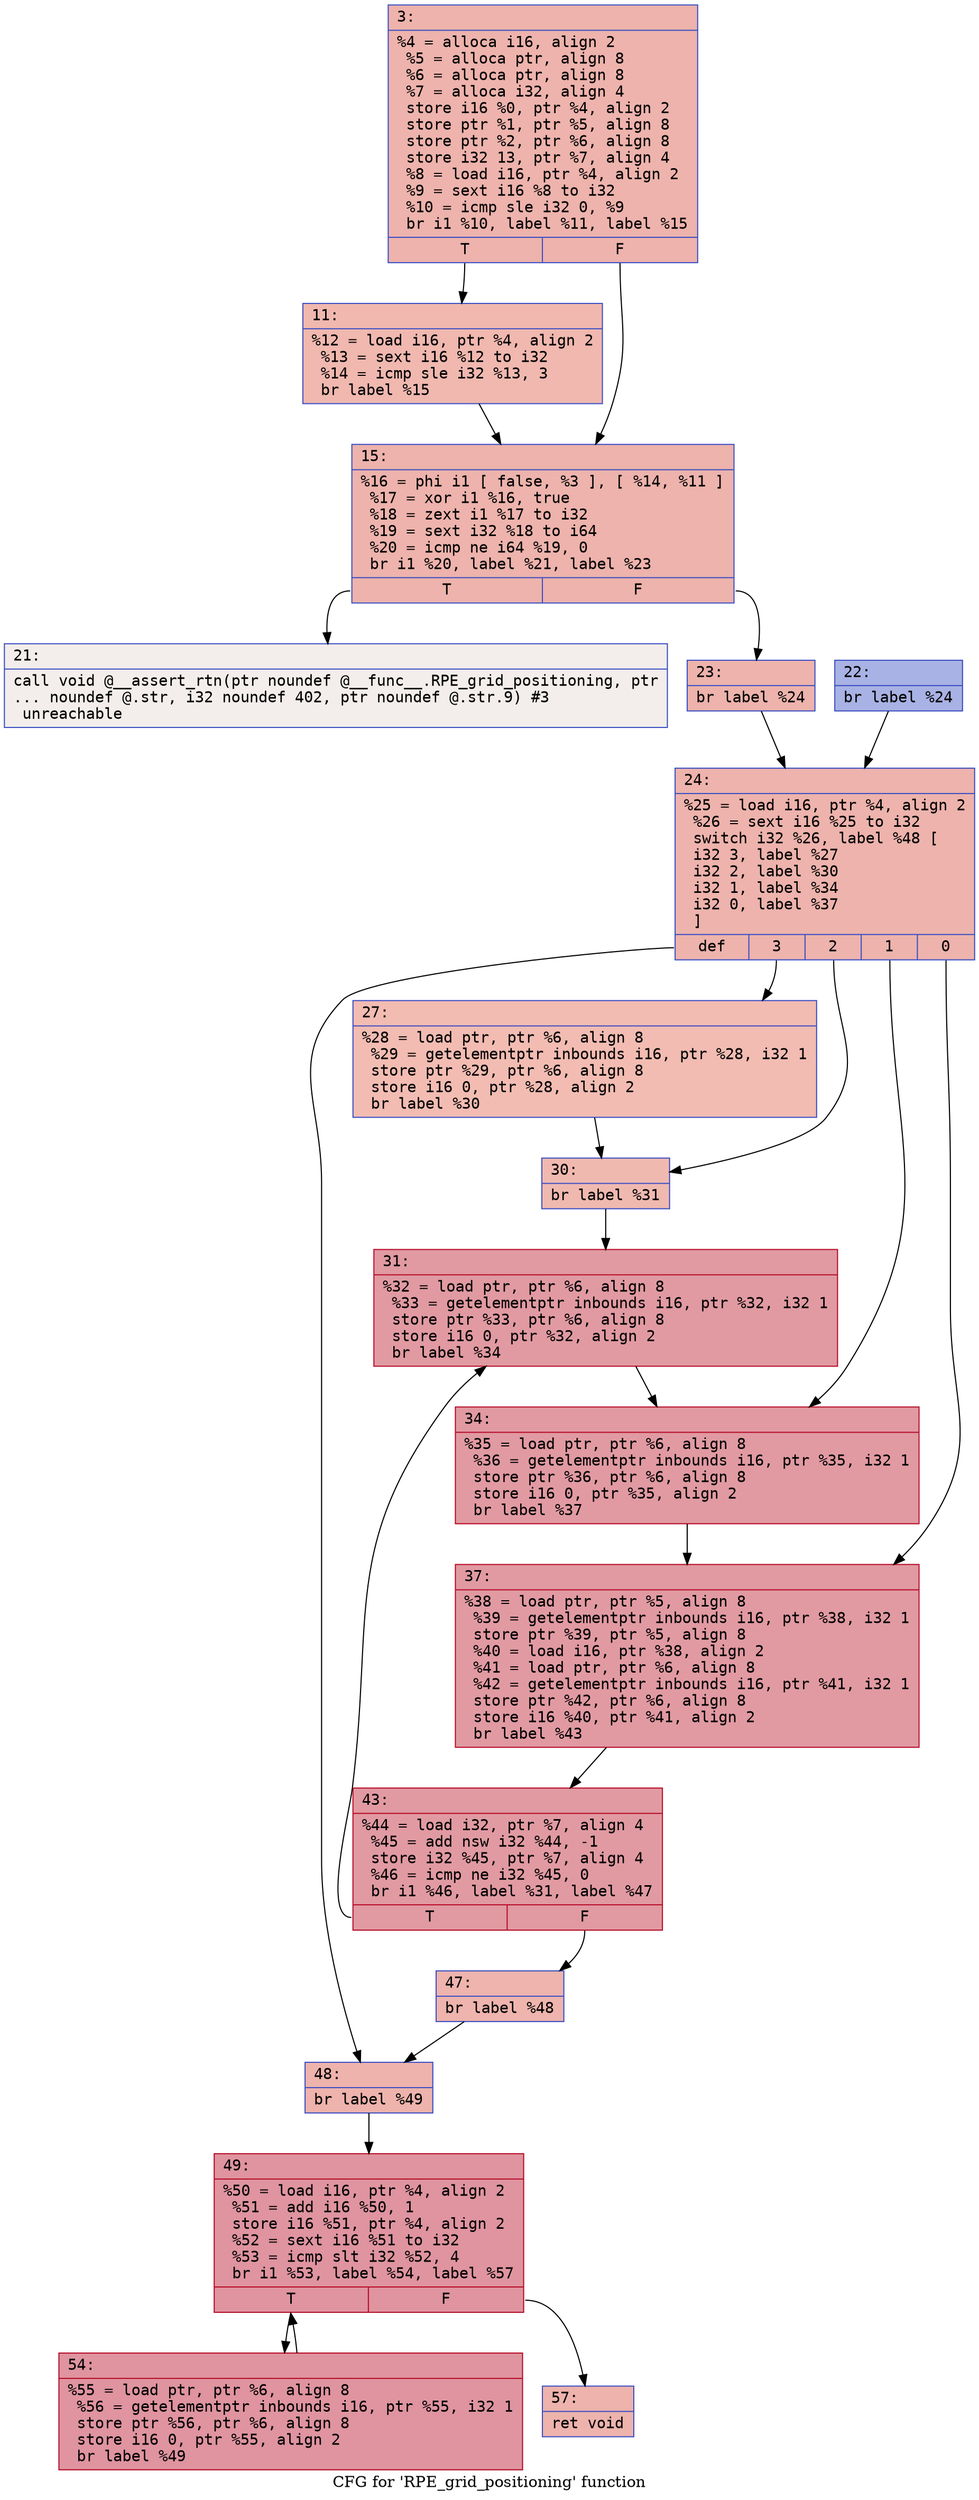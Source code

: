 digraph "CFG for 'RPE_grid_positioning' function" {
	label="CFG for 'RPE_grid_positioning' function";

	Node0x600002d5c780 [shape=record,color="#3d50c3ff", style=filled, fillcolor="#d6524470" fontname="Courier",label="{3:\l|  %4 = alloca i16, align 2\l  %5 = alloca ptr, align 8\l  %6 = alloca ptr, align 8\l  %7 = alloca i32, align 4\l  store i16 %0, ptr %4, align 2\l  store ptr %1, ptr %5, align 8\l  store ptr %2, ptr %6, align 8\l  store i32 13, ptr %7, align 4\l  %8 = load i16, ptr %4, align 2\l  %9 = sext i16 %8 to i32\l  %10 = icmp sle i32 0, %9\l  br i1 %10, label %11, label %15\l|{<s0>T|<s1>F}}"];
	Node0x600002d5c780:s0 -> Node0x600002d5ca00[tooltip="3 -> 11\nProbability 50.00%" ];
	Node0x600002d5c780:s1 -> Node0x600002d5ca50[tooltip="3 -> 15\nProbability 50.00%" ];
	Node0x600002d5ca00 [shape=record,color="#3d50c3ff", style=filled, fillcolor="#dc5d4a70" fontname="Courier",label="{11:\l|  %12 = load i16, ptr %4, align 2\l  %13 = sext i16 %12 to i32\l  %14 = icmp sle i32 %13, 3\l  br label %15\l}"];
	Node0x600002d5ca00 -> Node0x600002d5ca50[tooltip="11 -> 15\nProbability 100.00%" ];
	Node0x600002d5ca50 [shape=record,color="#3d50c3ff", style=filled, fillcolor="#d6524470" fontname="Courier",label="{15:\l|  %16 = phi i1 [ false, %3 ], [ %14, %11 ]\l  %17 = xor i1 %16, true\l  %18 = zext i1 %17 to i32\l  %19 = sext i32 %18 to i64\l  %20 = icmp ne i64 %19, 0\l  br i1 %20, label %21, label %23\l|{<s0>T|<s1>F}}"];
	Node0x600002d5ca50:s0 -> Node0x600002d5caa0[tooltip="15 -> 21\nProbability 0.00%" ];
	Node0x600002d5ca50:s1 -> Node0x600002d5cb40[tooltip="15 -> 23\nProbability 100.00%" ];
	Node0x600002d5caa0 [shape=record,color="#3d50c3ff", style=filled, fillcolor="#e5d8d170" fontname="Courier",label="{21:\l|  call void @__assert_rtn(ptr noundef @__func__.RPE_grid_positioning, ptr\l... noundef @.str, i32 noundef 402, ptr noundef @.str.9) #3\l  unreachable\l}"];
	Node0x600002d5caf0 [shape=record,color="#3d50c3ff", style=filled, fillcolor="#3d50c370" fontname="Courier",label="{22:\l|  br label %24\l}"];
	Node0x600002d5caf0 -> Node0x600002d5cb90[tooltip="22 -> 24\nProbability 100.00%" ];
	Node0x600002d5cb40 [shape=record,color="#3d50c3ff", style=filled, fillcolor="#d6524470" fontname="Courier",label="{23:\l|  br label %24\l}"];
	Node0x600002d5cb40 -> Node0x600002d5cb90[tooltip="23 -> 24\nProbability 100.00%" ];
	Node0x600002d5cb90 [shape=record,color="#3d50c3ff", style=filled, fillcolor="#d6524470" fontname="Courier",label="{24:\l|  %25 = load i16, ptr %4, align 2\l  %26 = sext i16 %25 to i32\l  switch i32 %26, label %48 [\l    i32 3, label %27\l    i32 2, label %30\l    i32 1, label %34\l    i32 0, label %37\l  ]\l|{<s0>def|<s1>3|<s2>2|<s3>1|<s4>0}}"];
	Node0x600002d5cb90:s0 -> Node0x600002d5ce10[tooltip="24 -> 48\nProbability 20.00%" ];
	Node0x600002d5cb90:s1 -> Node0x600002d5cbe0[tooltip="24 -> 27\nProbability 20.00%" ];
	Node0x600002d5cb90:s2 -> Node0x600002d5cc30[tooltip="24 -> 30\nProbability 20.00%" ];
	Node0x600002d5cb90:s3 -> Node0x600002d5ccd0[tooltip="24 -> 34\nProbability 20.00%" ];
	Node0x600002d5cb90:s4 -> Node0x600002d5cd20[tooltip="24 -> 37\nProbability 20.00%" ];
	Node0x600002d5cbe0 [shape=record,color="#3d50c3ff", style=filled, fillcolor="#e1675170" fontname="Courier",label="{27:\l|  %28 = load ptr, ptr %6, align 8\l  %29 = getelementptr inbounds i16, ptr %28, i32 1\l  store ptr %29, ptr %6, align 8\l  store i16 0, ptr %28, align 2\l  br label %30\l}"];
	Node0x600002d5cbe0 -> Node0x600002d5cc30[tooltip="27 -> 30\nProbability 100.00%" ];
	Node0x600002d5cc30 [shape=record,color="#3d50c3ff", style=filled, fillcolor="#de614d70" fontname="Courier",label="{30:\l|  br label %31\l}"];
	Node0x600002d5cc30 -> Node0x600002d5cc80[tooltip="30 -> 31\nProbability 100.00%" ];
	Node0x600002d5cc80 [shape=record,color="#b70d28ff", style=filled, fillcolor="#bb1b2c70" fontname="Courier",label="{31:\l|  %32 = load ptr, ptr %6, align 8\l  %33 = getelementptr inbounds i16, ptr %32, i32 1\l  store ptr %33, ptr %6, align 8\l  store i16 0, ptr %32, align 2\l  br label %34\l}"];
	Node0x600002d5cc80 -> Node0x600002d5ccd0[tooltip="31 -> 34\nProbability 100.00%" ];
	Node0x600002d5ccd0 [shape=record,color="#b70d28ff", style=filled, fillcolor="#bb1b2c70" fontname="Courier",label="{34:\l|  %35 = load ptr, ptr %6, align 8\l  %36 = getelementptr inbounds i16, ptr %35, i32 1\l  store ptr %36, ptr %6, align 8\l  store i16 0, ptr %35, align 2\l  br label %37\l}"];
	Node0x600002d5ccd0 -> Node0x600002d5cd20[tooltip="34 -> 37\nProbability 100.00%" ];
	Node0x600002d5cd20 [shape=record,color="#b70d28ff", style=filled, fillcolor="#bb1b2c70" fontname="Courier",label="{37:\l|  %38 = load ptr, ptr %5, align 8\l  %39 = getelementptr inbounds i16, ptr %38, i32 1\l  store ptr %39, ptr %5, align 8\l  %40 = load i16, ptr %38, align 2\l  %41 = load ptr, ptr %6, align 8\l  %42 = getelementptr inbounds i16, ptr %41, i32 1\l  store ptr %42, ptr %6, align 8\l  store i16 %40, ptr %41, align 2\l  br label %43\l}"];
	Node0x600002d5cd20 -> Node0x600002d5cd70[tooltip="37 -> 43\nProbability 100.00%" ];
	Node0x600002d5cd70 [shape=record,color="#b70d28ff", style=filled, fillcolor="#bb1b2c70" fontname="Courier",label="{43:\l|  %44 = load i32, ptr %7, align 4\l  %45 = add nsw i32 %44, -1\l  store i32 %45, ptr %7, align 4\l  %46 = icmp ne i32 %45, 0\l  br i1 %46, label %31, label %47\l|{<s0>T|<s1>F}}"];
	Node0x600002d5cd70:s0 -> Node0x600002d5cc80[tooltip="43 -> 31\nProbability 96.88%" ];
	Node0x600002d5cd70:s1 -> Node0x600002d5cdc0[tooltip="43 -> 47\nProbability 3.12%" ];
	Node0x600002d5cdc0 [shape=record,color="#3d50c3ff", style=filled, fillcolor="#d8564670" fontname="Courier",label="{47:\l|  br label %48\l}"];
	Node0x600002d5cdc0 -> Node0x600002d5ce10[tooltip="47 -> 48\nProbability 100.00%" ];
	Node0x600002d5ce10 [shape=record,color="#3d50c3ff", style=filled, fillcolor="#d6524470" fontname="Courier",label="{48:\l|  br label %49\l}"];
	Node0x600002d5ce10 -> Node0x600002d5ce60[tooltip="48 -> 49\nProbability 100.00%" ];
	Node0x600002d5ce60 [shape=record,color="#b70d28ff", style=filled, fillcolor="#b70d2870" fontname="Courier",label="{49:\l|  %50 = load i16, ptr %4, align 2\l  %51 = add i16 %50, 1\l  store i16 %51, ptr %4, align 2\l  %52 = sext i16 %51 to i32\l  %53 = icmp slt i32 %52, 4\l  br i1 %53, label %54, label %57\l|{<s0>T|<s1>F}}"];
	Node0x600002d5ce60:s0 -> Node0x600002d5ceb0[tooltip="49 -> 54\nProbability 96.88%" ];
	Node0x600002d5ce60:s1 -> Node0x600002d5cf00[tooltip="49 -> 57\nProbability 3.12%" ];
	Node0x600002d5ceb0 [shape=record,color="#b70d28ff", style=filled, fillcolor="#b70d2870" fontname="Courier",label="{54:\l|  %55 = load ptr, ptr %6, align 8\l  %56 = getelementptr inbounds i16, ptr %55, i32 1\l  store ptr %56, ptr %6, align 8\l  store i16 0, ptr %55, align 2\l  br label %49\l}"];
	Node0x600002d5ceb0 -> Node0x600002d5ce60[tooltip="54 -> 49\nProbability 100.00%" ];
	Node0x600002d5cf00 [shape=record,color="#3d50c3ff", style=filled, fillcolor="#d6524470" fontname="Courier",label="{57:\l|  ret void\l}"];
}
